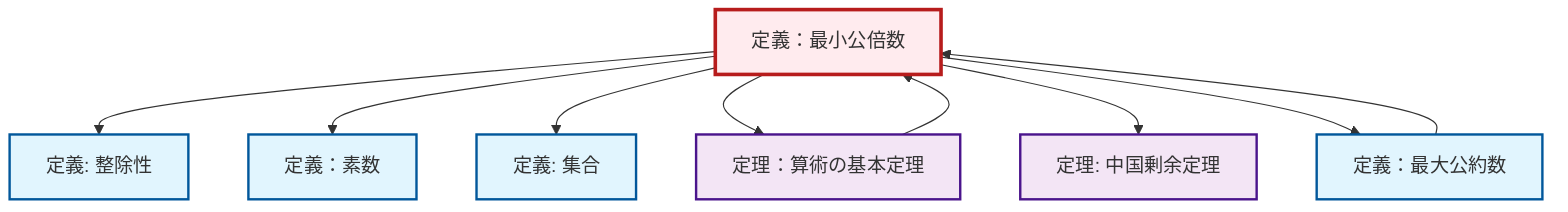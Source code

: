 graph TD
    classDef definition fill:#e1f5fe,stroke:#01579b,stroke-width:2px
    classDef theorem fill:#f3e5f5,stroke:#4a148c,stroke-width:2px
    classDef axiom fill:#fff3e0,stroke:#e65100,stroke-width:2px
    classDef example fill:#e8f5e9,stroke:#1b5e20,stroke-width:2px
    classDef current fill:#ffebee,stroke:#b71c1c,stroke-width:3px
    def-set["定義: 集合"]:::definition
    def-lcm["定義：最小公倍数"]:::definition
    thm-fundamental-arithmetic["定理：算術の基本定理"]:::theorem
    def-prime["定義：素数"]:::definition
    def-gcd["定義：最大公約数"]:::definition
    thm-chinese-remainder["定理: 中国剰余定理"]:::theorem
    def-divisibility["定義: 整除性"]:::definition
    def-lcm --> def-divisibility
    def-lcm --> def-prime
    thm-fundamental-arithmetic --> def-lcm
    def-lcm --> def-set
    def-lcm --> thm-fundamental-arithmetic
    def-lcm --> thm-chinese-remainder
    def-gcd --> def-lcm
    def-lcm --> def-gcd
    class def-lcm current